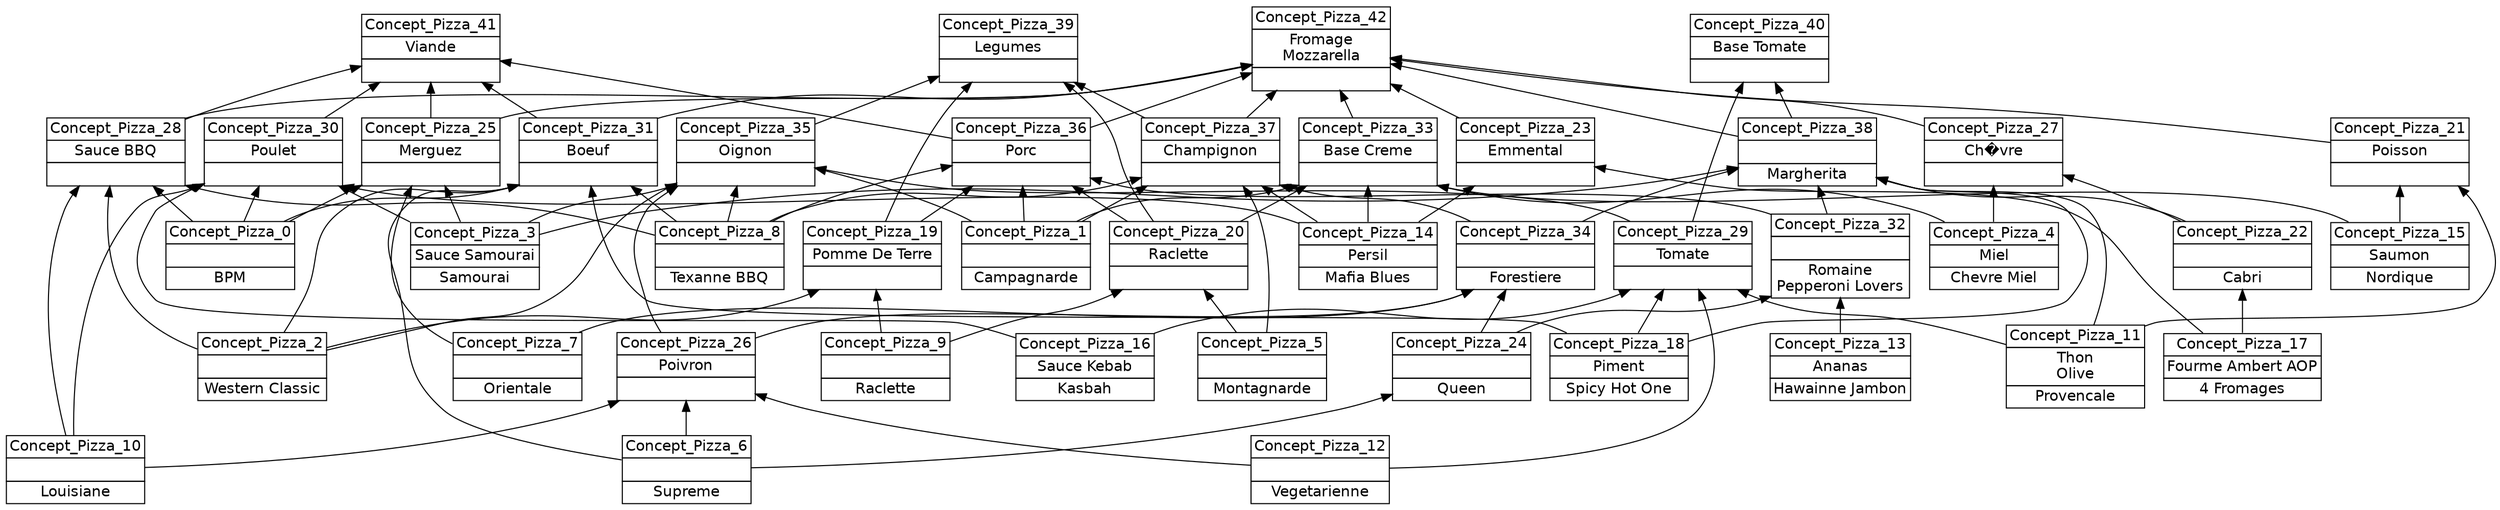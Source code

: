 digraph G { 
	rankdir=BT;
	margin=0;
	node [margin="0.03,0.03",fontname="DejaVu Sans"];
	ranksep=0.3;
	nodesep=0.2;
//graph[label="name:Pizza,concept number:43,object number:25,attribute number:30"
100 [shape=none,label=<<table border="0" cellborder="1" cellspacing="0" port="p"><tr><td>Concept_Pizza_9</td></tr><tr><td><br/></td></tr><tr><td>Raclette<br/></td></tr></table>>];
101 [shape=none,label=<<table border="0" cellborder="1" cellspacing="0" port="p"><tr><td>Concept_Pizza_2</td></tr><tr><td><br/></td></tr><tr><td>Western Classic<br/></td></tr></table>>];
103 [shape=none,label=<<table border="0" cellborder="1" cellspacing="0" port="p"><tr><td>Concept_Pizza_12</td></tr><tr><td><br/></td></tr><tr><td>Vegetarienne<br/></td></tr></table>>];
56 [shape=none,label=<<table border="0" cellborder="1" cellspacing="0" port="p"><tr><td>Concept_Pizza_10</td></tr><tr><td><br/></td></tr><tr><td>Louisiane<br/></td></tr></table>>];
58 [shape=none,label=<<table border="0" cellborder="1" cellspacing="0" port="p"><tr><td>Concept_Pizza_3</td></tr><tr><td>Sauce Samourai<br/></td></tr><tr><td>Samourai<br/></td></tr></table>>];
59 [shape=none,label=<<table border="0" cellborder="1" cellspacing="0" port="p"><tr><td>Concept_Pizza_16</td></tr><tr><td>Sauce Kebab<br/></td></tr><tr><td>Kasbah<br/></td></tr></table>>];
60 [shape=none,label=<<table border="0" cellborder="1" cellspacing="0" port="p"><tr><td>Concept_Pizza_4</td></tr><tr><td>Miel<br/></td></tr><tr><td>Chevre Miel<br/></td></tr></table>>];
63 [shape=none,label=<<table border="0" cellborder="1" cellspacing="0" port="p"><tr><td>Concept_Pizza_14</td></tr><tr><td>Persil<br/></td></tr><tr><td>Mafia Blues<br/></td></tr></table>>];
64 [shape=none,label=<<table border="0" cellborder="1" cellspacing="0" port="p"><tr><td>Concept_Pizza_17</td></tr><tr><td>Fourme Ambert AOP<br/></td></tr><tr><td>4 Fromages<br/></td></tr></table>>];
77 [shape=none,label=<<table border="0" cellborder="1" cellspacing="0" port="p"><tr><td>Concept_Pizza_6</td></tr><tr><td><br/></td></tr><tr><td>Supreme<br/></td></tr></table>>];
80 [shape=none,label=<<table border="0" cellborder="1" cellspacing="0" port="p"><tr><td>Concept_Pizza_0</td></tr><tr><td><br/></td></tr><tr><td>BPM<br/></td></tr></table>>];
84 [shape=none,label=<<table border="0" cellborder="1" cellspacing="0" port="p"><tr><td>Concept_Pizza_15</td></tr><tr><td>Saumon<br/></td></tr><tr><td>Nordique<br/></td></tr></table>>];
85 [shape=none,label=<<table border="0" cellborder="1" cellspacing="0" port="p"><tr><td>Concept_Pizza_11</td></tr><tr><td>Thon<br/>Olive<br/></td></tr><tr><td>Provencale<br/></td></tr></table>>];
90 [shape=none,label=<<table border="0" cellborder="1" cellspacing="0" port="p"><tr><td>Concept_Pizza_5</td></tr><tr><td><br/></td></tr><tr><td>Montagnarde<br/></td></tr></table>>];
91 [shape=none,label=<<table border="0" cellborder="1" cellspacing="0" port="p"><tr><td>Concept_Pizza_8</td></tr><tr><td><br/></td></tr><tr><td>Texanne BBQ<br/></td></tr></table>>];
92 [shape=none,label=<<table border="0" cellborder="1" cellspacing="0" port="p"><tr><td>Concept_Pizza_7</td></tr><tr><td><br/></td></tr><tr><td>Orientale<br/></td></tr></table>>];
97 [shape=none,label=<<table border="0" cellborder="1" cellspacing="0" port="p"><tr><td>Concept_Pizza_1</td></tr><tr><td><br/></td></tr><tr><td>Campagnarde<br/></td></tr></table>>];
99 [shape=none,label=<<table border="0" cellborder="1" cellspacing="0" port="p"><tr><td>Concept_Pizza_18</td></tr><tr><td>Piment<br/></td></tr><tr><td>Spicy Hot One<br/></td></tr></table>>];
102 [shape=none,label=<<table border="0" cellborder="1" cellspacing="0" port="p"><tr><td>Concept_Pizza_19</td></tr><tr><td>Pomme De Terre<br/></td></tr><tr><td><br/></td></tr></table>>];
65 [shape=none,label=<<table border="0" cellborder="1" cellspacing="0" port="p"><tr><td>Concept_Pizza_23</td></tr><tr><td>Emmental<br/></td></tr><tr><td><br/></td></tr></table>>];
66 [shape=none,label=<<table border="0" cellborder="1" cellspacing="0" port="p"><tr><td>Concept_Pizza_22</td></tr><tr><td><br/></td></tr><tr><td>Cabri<br/></td></tr></table>>];
68 [shape=none,label=<<table border="0" cellborder="1" cellspacing="0" port="p"><tr><td>Concept_Pizza_20</td></tr><tr><td>Raclette<br/></td></tr><tr><td><br/></td></tr></table>>];
86 [shape=none,label=<<table border="0" cellborder="1" cellspacing="0" port="p"><tr><td>Concept_Pizza_21</td></tr><tr><td>Poisson<br/></td></tr><tr><td><br/></td></tr></table>>];
87 [shape=none,label=<<table border="0" cellborder="1" cellspacing="0" port="p"><tr><td>Concept_Pizza_24</td></tr><tr><td><br/></td></tr><tr><td>Queen<br/></td></tr></table>>];
67 [shape=none,label=<<table border="0" cellborder="1" cellspacing="0" port="p"><tr><td>Concept_Pizza_27</td></tr><tr><td>Ch�vre<br/></td></tr><tr><td><br/></td></tr></table>>];
83 [shape=none,label=<<table border="0" cellborder="1" cellspacing="0" port="p"><tr><td>Concept_Pizza_25</td></tr><tr><td>Merguez<br/></td></tr><tr><td><br/></td></tr></table>>];
96 [shape=none,label=<<table border="0" cellborder="1" cellspacing="0" port="p"><tr><td>Concept_Pizza_26</td></tr><tr><td>Poivron<br/></td></tr><tr><td><br/></td></tr></table>>];
104 [shape=none,label=<<table border="0" cellborder="1" cellspacing="0" port="p"><tr><td>Concept_Pizza_29</td></tr><tr><td>Tomate<br/></td></tr><tr><td><br/></td></tr></table>>];
57 [shape=none,label=<<table border="0" cellborder="1" cellspacing="0" port="p"><tr><td>Concept_Pizza_28</td></tr><tr><td>Sauce BBQ<br/></td></tr><tr><td><br/></td></tr></table>>];
74 [shape=none,label=<<table border="0" cellborder="1" cellspacing="0" port="p"><tr><td>Concept_Pizza_32</td></tr><tr><td><br/></td></tr><tr><td>Romaine<br/>Pepperoni Lovers<br/></td></tr></table>>];
79 [shape=none,label=<<table border="0" cellborder="1" cellspacing="0" port="p"><tr><td>Concept_Pizza_31</td></tr><tr><td>Boeuf<br/></td></tr><tr><td><br/></td></tr></table>>];
81 [shape=none,label=<<table border="0" cellborder="1" cellspacing="0" port="p"><tr><td>Concept_Pizza_30</td></tr><tr><td>Poulet<br/></td></tr><tr><td><br/></td></tr></table>>];
55 [shape=none,label=<<table border="0" cellborder="1" cellspacing="0" port="p"><tr><td>Concept_Pizza_33</td></tr><tr><td>Base Creme<br/></td></tr><tr><td><br/></td></tr></table>>];
94 [shape=none,label=<<table border="0" cellborder="1" cellspacing="0" port="p"><tr><td>Concept_Pizza_34</td></tr><tr><td><br/></td></tr><tr><td>Forestiere<br/></td></tr></table>>];
75 [shape=none,label=<<table border="0" cellborder="1" cellspacing="0" port="p"><tr><td>Concept_Pizza_36</td></tr><tr><td>Porc<br/></td></tr><tr><td><br/></td></tr></table>>];
95 [shape=none,label=<<table border="0" cellborder="1" cellspacing="0" port="p"><tr><td>Concept_Pizza_37</td></tr><tr><td>Champignon<br/></td></tr><tr><td><br/></td></tr></table>>];
98 [shape=none,label=<<table border="0" cellborder="1" cellspacing="0" port="p"><tr><td>Concept_Pizza_35</td></tr><tr><td>Oignon<br/></td></tr><tr><td><br/></td></tr></table>>];
61 [shape=none,label=<<table border="0" cellborder="1" cellspacing="0" port="p"><tr><td>Concept_Pizza_38</td></tr><tr><td><br/></td></tr><tr><td>Margherita<br/></td></tr></table>>];
54 [shape=none,label=<<table border="0" cellborder="1" cellspacing="0" port="p"><tr><td>Concept_Pizza_40</td></tr><tr><td>Base Tomate<br/></td></tr><tr><td><br/></td></tr></table>>];
89 [shape=none,label=<<table border="0" cellborder="1" cellspacing="0" port="p"><tr><td>Concept_Pizza_39</td></tr><tr><td>Legumes<br/></td></tr><tr><td><br/></td></tr></table>>];
71 [shape=none,label=<<table border="0" cellborder="1" cellspacing="0" port="p"><tr><td>Concept_Pizza_41</td></tr><tr><td>Viande<br/></td></tr><tr><td><br/></td></tr></table>>];
62 [shape=none,label=<<table border="0" cellborder="1" cellspacing="0" port="p"><tr><td>Concept_Pizza_42</td></tr><tr><td>Fromage<br/>Mozzarella<br/></td></tr><tr><td><br/></td></tr></table>>];
105 [shape=none,label=<<table border="0" cellborder="1" cellspacing="0" port="p"><tr><td>Concept_Pizza_13</td></tr><tr><td>Ananas<br/></td></tr><tr><td>Hawainne Jambon<br/></td></tr></table>>];
	100:p -> 102:p
	101:p -> 102:p
	63:p -> 65:p
	64:p -> 65:p
	64:p -> 66:p
	90:p -> 68:p
	100:p -> 68:p
	84:p -> 86:p
	85:p -> 86:p
	77:p -> 87:p
	60:p -> 67:p
	66:p -> 67:p
	58:p -> 83:p
	80:p -> 83:p
	92:p -> 83:p
	77:p -> 96:p
	56:p -> 96:p
	103:p -> 96:p
	99:p -> 104:p
	85:p -> 104:p
	103:p -> 104:p
	59:p -> 104:p
	56:p -> 57:p
	80:p -> 57:p
	91:p -> 57:p
	101:p -> 57:p
	87:p -> 74:p
	105:p -> 74:p
	77:p -> 79:p
	99:p -> 79:p
	80:p -> 79:p
	91:p -> 79:p
	101:p -> 79:p
	56:p -> 81:p
	63:p -> 81:p
	80:p -> 81:p
	58:p -> 81:p
	59:p -> 81:p
	60:p -> 55:p
	63:p -> 55:p
	84:p -> 55:p
	68:p -> 55:p
	97:p -> 55:p
	87:p -> 94:p
	92:p -> 94:p
	96:p -> 94:p
	102:p -> 75:p
	74:p -> 75:p
	68:p -> 75:p
	97:p -> 75:p
	91:p -> 75:p
	63:p -> 95:p
	91:p -> 95:p
	94:p -> 95:p
	97:p -> 95:p
	90:p -> 95:p
	97:p -> 98:p
	91:p -> 98:p
	101:p -> 98:p
	104:p -> 98:p
	58:p -> 98:p
	96:p -> 98:p
	74:p -> 61:p
	99:p -> 61:p
	85:p -> 61:p
	94:p -> 61:p
	58:p -> 61:p
	66:p -> 61:p
	104:p -> 54:p
	61:p -> 54:p
	95:p -> 89:p
	102:p -> 89:p
	68:p -> 89:p
	98:p -> 89:p
	81:p -> 71:p
	57:p -> 71:p
	75:p -> 71:p
	79:p -> 71:p
	83:p -> 71:p
	86:p -> 62:p
	65:p -> 62:p
	57:p -> 62:p
	75:p -> 62:p
	95:p -> 62:p
	55:p -> 62:p
	79:p -> 62:p
	61:p -> 62:p
	83:p -> 62:p
	67:p -> 62:p
}